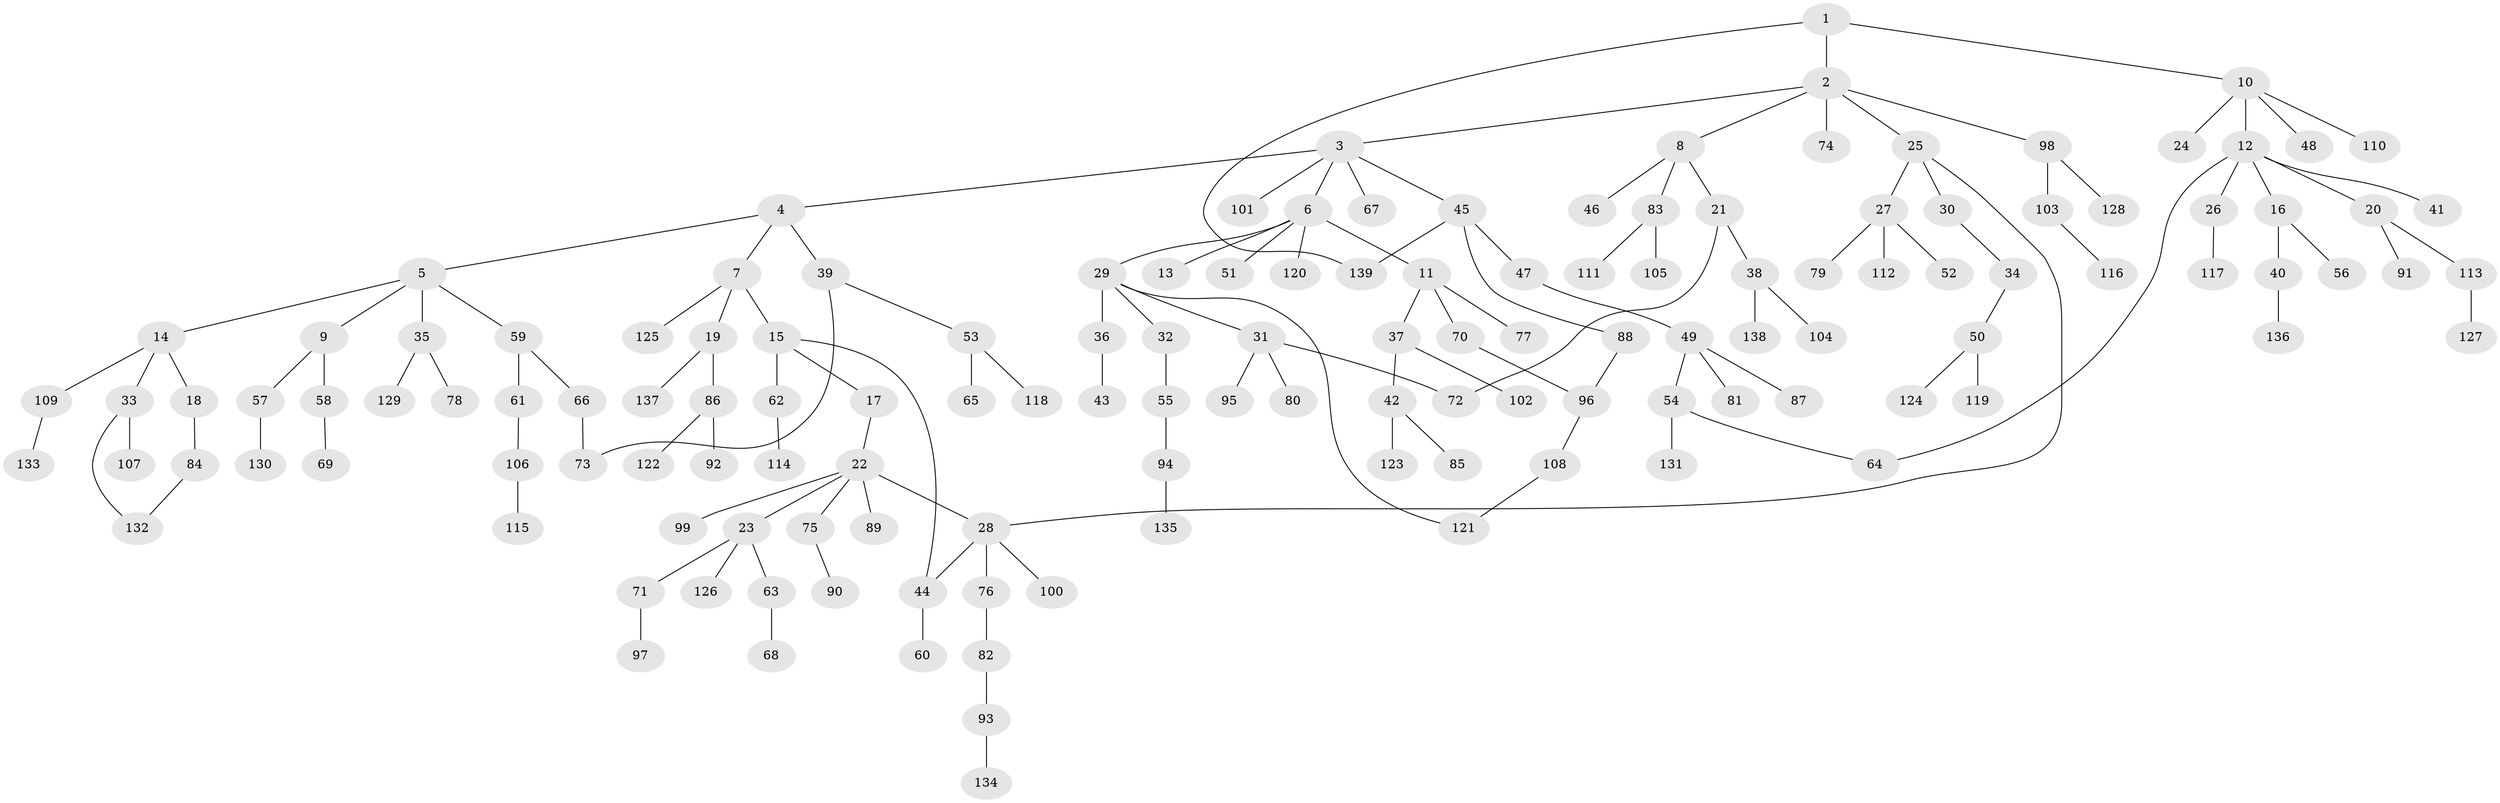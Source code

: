 // Generated by graph-tools (version 1.1) at 2025/01/03/09/25 03:01:07]
// undirected, 139 vertices, 147 edges
graph export_dot {
graph [start="1"]
  node [color=gray90,style=filled];
  1;
  2;
  3;
  4;
  5;
  6;
  7;
  8;
  9;
  10;
  11;
  12;
  13;
  14;
  15;
  16;
  17;
  18;
  19;
  20;
  21;
  22;
  23;
  24;
  25;
  26;
  27;
  28;
  29;
  30;
  31;
  32;
  33;
  34;
  35;
  36;
  37;
  38;
  39;
  40;
  41;
  42;
  43;
  44;
  45;
  46;
  47;
  48;
  49;
  50;
  51;
  52;
  53;
  54;
  55;
  56;
  57;
  58;
  59;
  60;
  61;
  62;
  63;
  64;
  65;
  66;
  67;
  68;
  69;
  70;
  71;
  72;
  73;
  74;
  75;
  76;
  77;
  78;
  79;
  80;
  81;
  82;
  83;
  84;
  85;
  86;
  87;
  88;
  89;
  90;
  91;
  92;
  93;
  94;
  95;
  96;
  97;
  98;
  99;
  100;
  101;
  102;
  103;
  104;
  105;
  106;
  107;
  108;
  109;
  110;
  111;
  112;
  113;
  114;
  115;
  116;
  117;
  118;
  119;
  120;
  121;
  122;
  123;
  124;
  125;
  126;
  127;
  128;
  129;
  130;
  131;
  132;
  133;
  134;
  135;
  136;
  137;
  138;
  139;
  1 -- 2;
  1 -- 10;
  1 -- 139;
  2 -- 3;
  2 -- 8;
  2 -- 25;
  2 -- 74;
  2 -- 98;
  3 -- 4;
  3 -- 6;
  3 -- 45;
  3 -- 67;
  3 -- 101;
  4 -- 5;
  4 -- 7;
  4 -- 39;
  5 -- 9;
  5 -- 14;
  5 -- 35;
  5 -- 59;
  6 -- 11;
  6 -- 13;
  6 -- 29;
  6 -- 51;
  6 -- 120;
  7 -- 15;
  7 -- 19;
  7 -- 125;
  8 -- 21;
  8 -- 46;
  8 -- 83;
  9 -- 57;
  9 -- 58;
  10 -- 12;
  10 -- 24;
  10 -- 48;
  10 -- 110;
  11 -- 37;
  11 -- 70;
  11 -- 77;
  12 -- 16;
  12 -- 20;
  12 -- 26;
  12 -- 41;
  12 -- 64;
  14 -- 18;
  14 -- 33;
  14 -- 109;
  15 -- 17;
  15 -- 62;
  15 -- 44;
  16 -- 40;
  16 -- 56;
  17 -- 22;
  18 -- 84;
  19 -- 86;
  19 -- 137;
  20 -- 91;
  20 -- 113;
  21 -- 38;
  21 -- 72;
  22 -- 23;
  22 -- 75;
  22 -- 89;
  22 -- 99;
  22 -- 28;
  23 -- 63;
  23 -- 71;
  23 -- 126;
  25 -- 27;
  25 -- 28;
  25 -- 30;
  26 -- 117;
  27 -- 52;
  27 -- 79;
  27 -- 112;
  28 -- 44;
  28 -- 76;
  28 -- 100;
  29 -- 31;
  29 -- 32;
  29 -- 36;
  29 -- 121;
  30 -- 34;
  31 -- 72;
  31 -- 80;
  31 -- 95;
  32 -- 55;
  33 -- 107;
  33 -- 132;
  34 -- 50;
  35 -- 78;
  35 -- 129;
  36 -- 43;
  37 -- 42;
  37 -- 102;
  38 -- 104;
  38 -- 138;
  39 -- 53;
  39 -- 73;
  40 -- 136;
  42 -- 85;
  42 -- 123;
  44 -- 60;
  45 -- 47;
  45 -- 88;
  45 -- 139;
  47 -- 49;
  49 -- 54;
  49 -- 81;
  49 -- 87;
  50 -- 119;
  50 -- 124;
  53 -- 65;
  53 -- 118;
  54 -- 64;
  54 -- 131;
  55 -- 94;
  57 -- 130;
  58 -- 69;
  59 -- 61;
  59 -- 66;
  61 -- 106;
  62 -- 114;
  63 -- 68;
  66 -- 73;
  70 -- 96;
  71 -- 97;
  75 -- 90;
  76 -- 82;
  82 -- 93;
  83 -- 105;
  83 -- 111;
  84 -- 132;
  86 -- 92;
  86 -- 122;
  88 -- 96;
  93 -- 134;
  94 -- 135;
  96 -- 108;
  98 -- 103;
  98 -- 128;
  103 -- 116;
  106 -- 115;
  108 -- 121;
  109 -- 133;
  113 -- 127;
}
